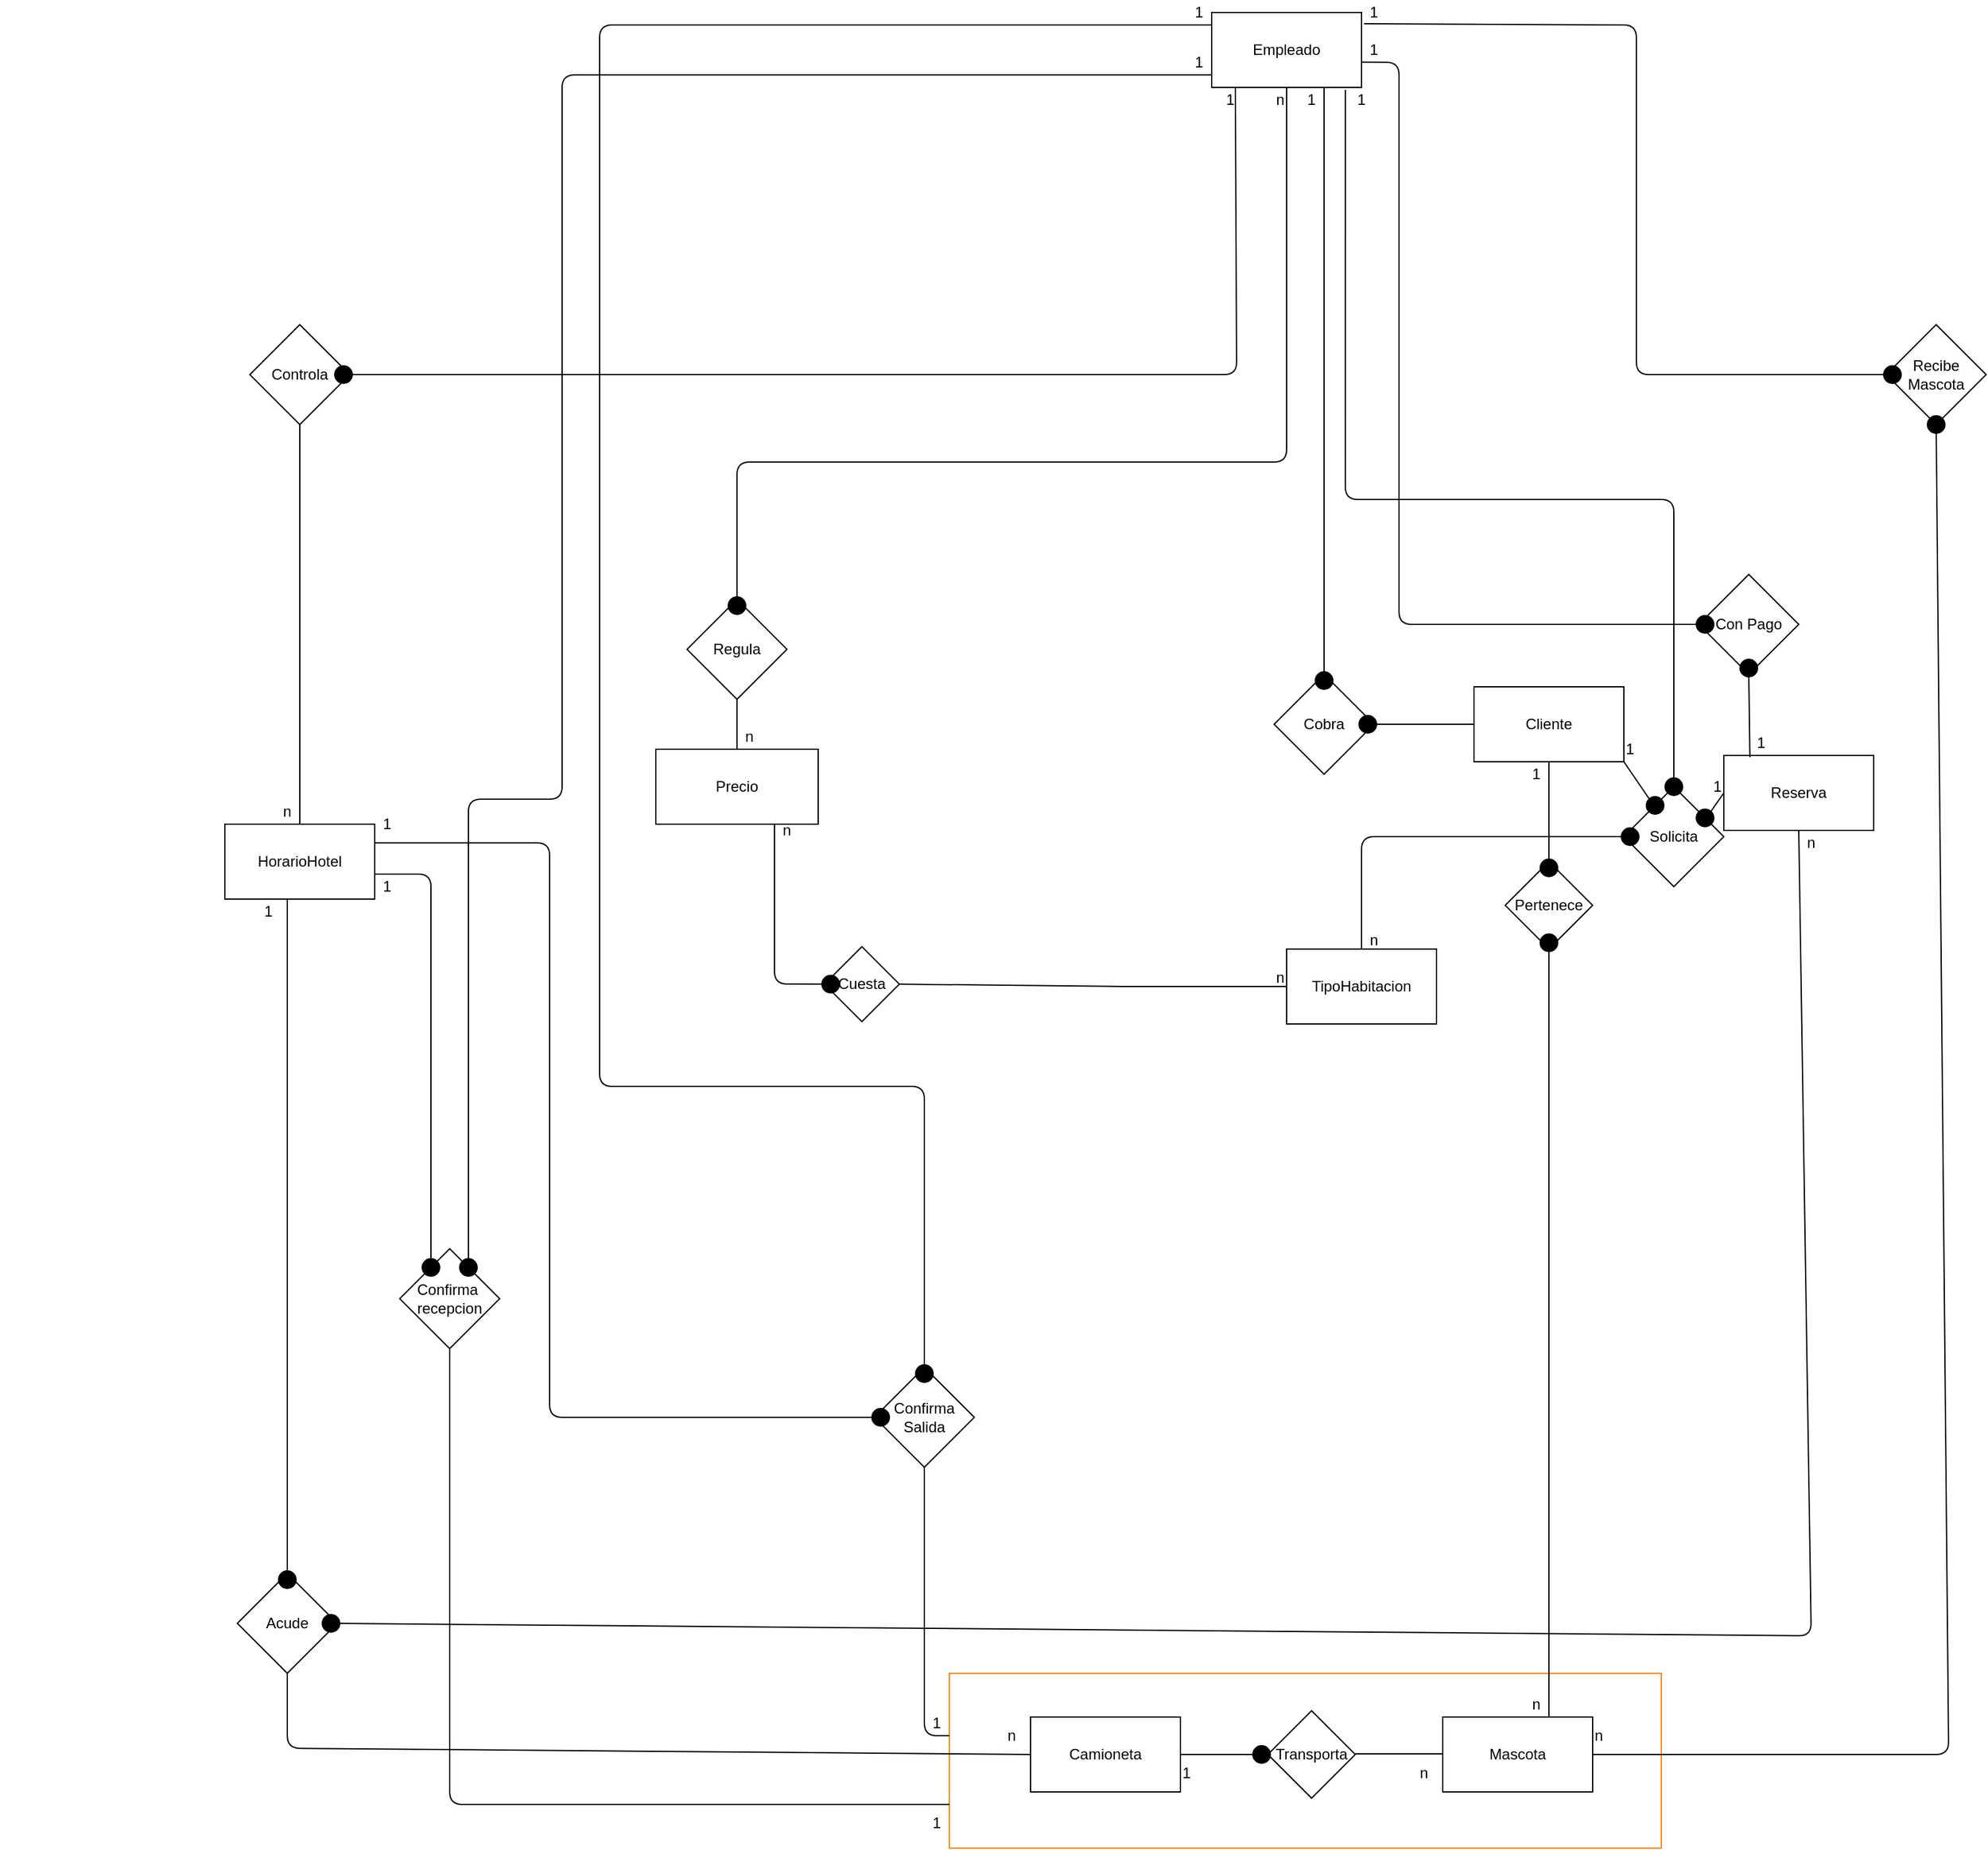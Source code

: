 <mxfile version="13.6.5" type="device"><diagram id="R2lEEEUBdFMjLlhIrx00" name="Page-1"><mxGraphModel dx="2721" dy="529" grid="1" gridSize="10" guides="1" tooltips="1" connect="1" arrows="1" fold="1" page="1" pageScale="1" pageWidth="850" pageHeight="1100" math="0" shadow="0" extFonts="Permanent Marker^https://fonts.googleapis.com/css?family=Permanent+Marker"><root><mxCell id="0"/><mxCell id="1" parent="0"/><mxCell id="7CC3G2kQGljSHIAsXwbd-9" value="Cobra" style="rhombus;whiteSpace=wrap;html=1;" parent="1" vertex="1"><mxGeometry x="-410" y="690" width="80" height="80" as="geometry"/></mxCell><mxCell id="7CC3G2kQGljSHIAsXwbd-10" value="" style="endArrow=none;html=1;" parent="1" source="7CC3G2kQGljSHIAsXwbd-9" edge="1"><mxGeometry width="50" height="50" relative="1" as="geometry"><mxPoint x="-380" y="730" as="sourcePoint"/><mxPoint x="-250" y="730" as="targetPoint"/></mxGeometry></mxCell><mxCell id="7CC3G2kQGljSHIAsXwbd-11" value="Cliente" style="rounded=0;whiteSpace=wrap;html=1;" parent="1" vertex="1"><mxGeometry x="-250" y="700" width="120" height="60" as="geometry"/></mxCell><mxCell id="7CC3G2kQGljSHIAsXwbd-14" value="Empleado" style="rounded=0;whiteSpace=wrap;html=1;" parent="1" vertex="1"><mxGeometry x="-460" y="160" width="120" height="60" as="geometry"/></mxCell><mxCell id="7CC3G2kQGljSHIAsXwbd-26" value="" style="group" parent="1" vertex="1" connectable="0"><mxGeometry x="-605" y="1520" width="505" height="110" as="geometry"/></mxCell><mxCell id="7CC3G2kQGljSHIAsXwbd-90" value="" style="rounded=0;whiteSpace=wrap;html=1;strokeColor=#FF8000;strokeWidth=1;fillColor=none;" parent="7CC3G2kQGljSHIAsXwbd-26" vertex="1"><mxGeometry x="-65" y="-30" width="570" height="140" as="geometry"/></mxCell><mxCell id="7CC3G2kQGljSHIAsXwbd-20" value="Camioneta" style="rounded=0;whiteSpace=wrap;html=1;strokeColor=#000000;strokeWidth=1;fillColor=#FFFFFF;" parent="7CC3G2kQGljSHIAsXwbd-26" vertex="1"><mxGeometry y="5" width="120" height="60" as="geometry"/></mxCell><mxCell id="7CC3G2kQGljSHIAsXwbd-21" value="Mascota" style="rounded=0;whiteSpace=wrap;html=1;strokeColor=#000000;strokeWidth=1;fillColor=#FFFFFF;" parent="7CC3G2kQGljSHIAsXwbd-26" vertex="1"><mxGeometry x="330" y="5" width="120" height="60" as="geometry"/></mxCell><mxCell id="7CC3G2kQGljSHIAsXwbd-22" value="Transporta" style="rhombus;whiteSpace=wrap;html=1;strokeColor=#000000;strokeWidth=1;fillColor=#FFFFFF;" parent="7CC3G2kQGljSHIAsXwbd-26" vertex="1"><mxGeometry x="190" width="70" height="70" as="geometry"/></mxCell><mxCell id="7CC3G2kQGljSHIAsXwbd-23" value="" style="endArrow=none;html=1;strokeColor=#000000;entryX=0;entryY=0.5;entryDx=0;entryDy=0;exitX=1;exitY=0.5;exitDx=0;exitDy=0;" parent="7CC3G2kQGljSHIAsXwbd-26" source="7CC3G2kQGljSHIAsXwbd-166" target="7CC3G2kQGljSHIAsXwbd-22" edge="1"><mxGeometry width="50" height="50" relative="1" as="geometry"><mxPoint x="130" y="35" as="sourcePoint"/><mxPoint x="180" y="-15" as="targetPoint"/></mxGeometry></mxCell><mxCell id="7CC3G2kQGljSHIAsXwbd-24" value="" style="endArrow=none;html=1;strokeColor=#000000;entryX=0;entryY=0.5;entryDx=0;entryDy=0;exitX=1;exitY=0.5;exitDx=0;exitDy=0;" parent="7CC3G2kQGljSHIAsXwbd-26" edge="1"><mxGeometry width="50" height="50" relative="1" as="geometry"><mxPoint x="260" y="34.5" as="sourcePoint"/><mxPoint x="330" y="34.5" as="targetPoint"/></mxGeometry></mxCell><mxCell id="7CC3G2kQGljSHIAsXwbd-166" value="" style="ellipse;whiteSpace=wrap;html=1;strokeColor=#000000;strokeWidth=5;fillColor=#000000;" parent="7CC3G2kQGljSHIAsXwbd-26" vertex="1"><mxGeometry x="180" y="30" width="10" height="10" as="geometry"/></mxCell><mxCell id="7CC3G2kQGljSHIAsXwbd-167" value="" style="endArrow=none;html=1;strokeColor=#000000;entryX=0;entryY=0.5;entryDx=0;entryDy=0;exitX=1;exitY=0.5;exitDx=0;exitDy=0;" parent="7CC3G2kQGljSHIAsXwbd-26" source="7CC3G2kQGljSHIAsXwbd-20" target="7CC3G2kQGljSHIAsXwbd-166" edge="1"><mxGeometry width="50" height="50" relative="1" as="geometry"><mxPoint x="-485" y="1555" as="sourcePoint"/><mxPoint x="-415" y="1555" as="targetPoint"/></mxGeometry></mxCell><mxCell id="7CC3G2kQGljSHIAsXwbd-206" value="n" style="text;html=1;strokeColor=none;fillColor=none;align=center;verticalAlign=middle;whiteSpace=wrap;rounded=0;" parent="7CC3G2kQGljSHIAsXwbd-26" vertex="1"><mxGeometry x="435" y="10" width="40" height="20" as="geometry"/></mxCell><mxCell id="7CC3G2kQGljSHIAsXwbd-210" value="n" style="text;html=1;strokeColor=none;fillColor=none;align=center;verticalAlign=middle;whiteSpace=wrap;rounded=0;" parent="7CC3G2kQGljSHIAsXwbd-26" vertex="1"><mxGeometry x="295" y="40" width="40" height="20" as="geometry"/></mxCell><mxCell id="7CC3G2kQGljSHIAsXwbd-212" value="1" style="text;html=1;strokeColor=none;fillColor=none;align=center;verticalAlign=middle;whiteSpace=wrap;rounded=0;" parent="7CC3G2kQGljSHIAsXwbd-26" vertex="1"><mxGeometry x="105" y="40" width="40" height="20" as="geometry"/></mxCell><mxCell id="7CC3G2kQGljSHIAsXwbd-214" value="n" style="text;html=1;strokeColor=none;fillColor=none;align=center;verticalAlign=middle;whiteSpace=wrap;rounded=0;" parent="7CC3G2kQGljSHIAsXwbd-26" vertex="1"><mxGeometry x="-35" y="10" width="40" height="20" as="geometry"/></mxCell><mxCell id="7CC3G2kQGljSHIAsXwbd-34" value="" style="group" parent="1" vertex="1" connectable="0"><mxGeometry x="-1430" y="660" width="300" height="210" as="geometry"/></mxCell><mxCell id="7CC3G2kQGljSHIAsXwbd-31" value="" style="endArrow=none;html=1;strokeColor=#000000;" parent="7CC3G2kQGljSHIAsXwbd-34" edge="1"><mxGeometry width="50" height="50" relative="1" as="geometry"><mxPoint x="240" y="150" as="sourcePoint"/><mxPoint x="240" y="90" as="targetPoint"/></mxGeometry></mxCell><mxCell id="7CC3G2kQGljSHIAsXwbd-33" value="HorarioHotel" style="rounded=0;whiteSpace=wrap;html=1;strokeColor=#000000;strokeWidth=1;fillColor=#FFFFFF;" parent="7CC3G2kQGljSHIAsXwbd-34" vertex="1"><mxGeometry x="180" y="150" width="120" height="60" as="geometry"/></mxCell><mxCell id="7CC3G2kQGljSHIAsXwbd-194" value="n" style="text;html=1;strokeColor=none;fillColor=none;align=center;verticalAlign=middle;whiteSpace=wrap;rounded=0;" parent="7CC3G2kQGljSHIAsXwbd-34" vertex="1"><mxGeometry x="210" y="130" width="40" height="20" as="geometry"/></mxCell><mxCell id="7CC3G2kQGljSHIAsXwbd-8" value="" style="endArrow=none;html=1;entryX=0.75;entryY=0;entryDx=0;entryDy=0;" parent="1" target="7CC3G2kQGljSHIAsXwbd-187" edge="1"><mxGeometry width="50" height="50" relative="1" as="geometry"><mxPoint x="-370" y="690" as="sourcePoint"/><mxPoint x="-280" y="230" as="targetPoint"/></mxGeometry></mxCell><mxCell id="7CC3G2kQGljSHIAsXwbd-48" value="Pertenece" style="rhombus;whiteSpace=wrap;html=1;strokeColor=#000000;strokeWidth=1;fillColor=#FFFFFF;" parent="1" vertex="1"><mxGeometry x="-225" y="840" width="70" height="70" as="geometry"/></mxCell><mxCell id="7CC3G2kQGljSHIAsXwbd-49" value="" style="endArrow=none;html=1;strokeColor=#000000;entryX=0.5;entryY=1;entryDx=0;entryDy=0;exitX=0.5;exitY=0;exitDx=0;exitDy=0;" parent="1" source="7CC3G2kQGljSHIAsXwbd-48" target="7CC3G2kQGljSHIAsXwbd-11" edge="1"><mxGeometry width="50" height="50" relative="1" as="geometry"><mxPoint x="-310" y="650" as="sourcePoint"/><mxPoint x="-260" y="600" as="targetPoint"/></mxGeometry></mxCell><mxCell id="7CC3G2kQGljSHIAsXwbd-50" value="" style="endArrow=none;html=1;strokeColor=#000000;entryX=0.5;entryY=1;entryDx=0;entryDy=0;exitX=0.75;exitY=1;exitDx=0;exitDy=0;" parent="1" source="7CC3G2kQGljSHIAsXwbd-204" target="7CC3G2kQGljSHIAsXwbd-48" edge="1"><mxGeometry width="50" height="50" relative="1" as="geometry"><mxPoint x="-140" y="950" as="sourcePoint"/><mxPoint x="-140" y="870" as="targetPoint"/></mxGeometry></mxCell><mxCell id="7CC3G2kQGljSHIAsXwbd-51" value="Acude" style="rhombus;whiteSpace=wrap;html=1;strokeColor=#000000;strokeWidth=1;fillColor=#FFFFFF;" parent="1" vertex="1"><mxGeometry x="-1240" y="1410" width="80" height="80" as="geometry"/></mxCell><mxCell id="7CC3G2kQGljSHIAsXwbd-52" value="" style="endArrow=none;html=1;strokeColor=#000000;entryX=0;entryY=0.5;entryDx=0;entryDy=0;exitX=0.5;exitY=1;exitDx=0;exitDy=0;" parent="1" source="7CC3G2kQGljSHIAsXwbd-51" target="7CC3G2kQGljSHIAsXwbd-20" edge="1"><mxGeometry width="50" height="50" relative="1" as="geometry"><mxPoint x="-670" y="1020" as="sourcePoint"/><mxPoint x="-620" y="970" as="targetPoint"/><Array as="points"><mxPoint x="-1200" y="1550"/></Array></mxGeometry></mxCell><mxCell id="7CC3G2kQGljSHIAsXwbd-54" value="Controla" style="rhombus;whiteSpace=wrap;html=1;strokeColor=#000000;strokeWidth=1;fillColor=#FFFFFF;" parent="1" vertex="1"><mxGeometry x="-1230" y="410" width="80" height="80" as="geometry"/></mxCell><mxCell id="7CC3G2kQGljSHIAsXwbd-55" value="" style="endArrow=none;html=1;strokeColor=#000000;exitX=1;exitY=0.5;exitDx=0;exitDy=0;entryX=0.158;entryY=0.994;entryDx=0;entryDy=0;entryPerimeter=0;" parent="1" source="7CC3G2kQGljSHIAsXwbd-185" target="7CC3G2kQGljSHIAsXwbd-14" edge="1"><mxGeometry width="50" height="50" relative="1" as="geometry"><mxPoint x="-770" y="650" as="sourcePoint"/><mxPoint x="-450" y="450" as="targetPoint"/><Array as="points"><mxPoint x="-440" y="450"/></Array></mxGeometry></mxCell><mxCell id="7CC3G2kQGljSHIAsXwbd-56" value="" style="endArrow=none;html=1;strokeColor=#000000;" parent="1" edge="1"><mxGeometry width="50" height="50" relative="1" as="geometry"><mxPoint x="-1190" y="760" as="sourcePoint"/><mxPoint x="-1190" y="490" as="targetPoint"/><Array as="points"/></mxGeometry></mxCell><mxCell id="7CC3G2kQGljSHIAsXwbd-57" value="" style="endArrow=none;html=1;strokeColor=#000000;exitX=0.5;exitY=0;exitDx=0;exitDy=0;" parent="1" source="7CC3G2kQGljSHIAsXwbd-220" edge="1"><mxGeometry width="50" height="50" relative="1" as="geometry"><mxPoint x="-770" y="650" as="sourcePoint"/><mxPoint x="-1200" y="870" as="targetPoint"/></mxGeometry></mxCell><mxCell id="7CC3G2kQGljSHIAsXwbd-65" value="Reserva" style="rounded=0;whiteSpace=wrap;html=1;strokeColor=#000000;strokeWidth=1;fillColor=#FFFFFF;" parent="1" vertex="1"><mxGeometry x="-50" y="755" width="120" height="60" as="geometry"/></mxCell><mxCell id="7CC3G2kQGljSHIAsXwbd-66" value="" style="endArrow=none;html=1;strokeColor=#000000;entryX=0.5;entryY=1;entryDx=0;entryDy=0;exitX=1;exitY=0.5;exitDx=0;exitDy=0;" parent="1" source="7CC3G2kQGljSHIAsXwbd-51" target="7CC3G2kQGljSHIAsXwbd-65" edge="1"><mxGeometry width="50" height="50" relative="1" as="geometry"><mxPoint x="-620" y="1150" as="sourcePoint"/><mxPoint x="-570" y="1100" as="targetPoint"/><Array as="points"><mxPoint x="20" y="1460"/></Array></mxGeometry></mxCell><mxCell id="7CC3G2kQGljSHIAsXwbd-67" value="Con Pago" style="rhombus;whiteSpace=wrap;html=1;strokeColor=#000000;strokeWidth=1;fillColor=#FFFFFF;" parent="1" vertex="1"><mxGeometry x="-70" y="610" width="80" height="80" as="geometry"/></mxCell><mxCell id="7CC3G2kQGljSHIAsXwbd-69" value="" style="endArrow=none;html=1;strokeColor=#000000;entryX=0.5;entryY=0;entryDx=0;entryDy=0;exitX=0.892;exitY=1.033;exitDx=0;exitDy=0;exitPerimeter=0;" parent="1" source="7CC3G2kQGljSHIAsXwbd-14" target="7CC3G2kQGljSHIAsXwbd-74" edge="1"><mxGeometry width="50" height="50" relative="1" as="geometry"><mxPoint x="-320" y="550" as="sourcePoint"/><mxPoint x="-730" y="552.5" as="targetPoint"/><Array as="points"><mxPoint x="-353" y="550"/><mxPoint x="-90" y="550"/></Array></mxGeometry></mxCell><mxCell id="7CC3G2kQGljSHIAsXwbd-71" value="" style="endArrow=none;html=1;strokeColor=#000000;exitX=0;exitY=0.5;exitDx=0;exitDy=0;entryX=0.996;entryY=0.662;entryDx=0;entryDy=0;entryPerimeter=0;" parent="1" source="7CC3G2kQGljSHIAsXwbd-67" edge="1" target="7CC3G2kQGljSHIAsXwbd-14"><mxGeometry width="50" height="50" relative="1" as="geometry"><mxPoint x="-90" y="650" as="sourcePoint"/><mxPoint x="-310" y="200" as="targetPoint"/><Array as="points"><mxPoint x="-310" y="650"/><mxPoint x="-310" y="200"/></Array></mxGeometry></mxCell><mxCell id="7CC3G2kQGljSHIAsXwbd-72" value="" style="endArrow=none;html=1;strokeColor=#000000;entryX=0.5;entryY=1;entryDx=0;entryDy=0;exitX=0.174;exitY=0.022;exitDx=0;exitDy=0;exitPerimeter=0;" parent="1" source="7CC3G2kQGljSHIAsXwbd-65" target="7CC3G2kQGljSHIAsXwbd-67" edge="1"><mxGeometry width="50" height="50" relative="1" as="geometry"><mxPoint x="-620" y="890" as="sourcePoint"/><mxPoint x="-570" y="840" as="targetPoint"/></mxGeometry></mxCell><mxCell id="7CC3G2kQGljSHIAsXwbd-74" value="Solicita" style="rhombus;whiteSpace=wrap;html=1;strokeColor=#000000;strokeWidth=1;fillColor=#FFFFFF;" parent="1" vertex="1"><mxGeometry x="-130" y="780" width="80" height="80" as="geometry"/></mxCell><mxCell id="7CC3G2kQGljSHIAsXwbd-75" value="" style="endArrow=none;html=1;strokeColor=#000000;entryX=1;entryY=1;entryDx=0;entryDy=0;exitX=0;exitY=0;exitDx=0;exitDy=0;" parent="1" source="7CC3G2kQGljSHIAsXwbd-135" target="7CC3G2kQGljSHIAsXwbd-11" edge="1"><mxGeometry width="50" height="50" relative="1" as="geometry"><mxPoint x="-180" y="910" as="sourcePoint"/><mxPoint x="-130" y="860" as="targetPoint"/></mxGeometry></mxCell><mxCell id="7CC3G2kQGljSHIAsXwbd-76" value="" style="endArrow=none;html=1;strokeColor=#000000;entryX=0;entryY=0.5;entryDx=0;entryDy=0;exitX=1;exitY=0;exitDx=0;exitDy=0;" parent="1" source="7CC3G2kQGljSHIAsXwbd-139" target="7CC3G2kQGljSHIAsXwbd-65" edge="1"><mxGeometry width="50" height="50" relative="1" as="geometry"><mxPoint x="-180" y="910" as="sourcePoint"/><mxPoint x="-130" y="860" as="targetPoint"/></mxGeometry></mxCell><mxCell id="7CC3G2kQGljSHIAsXwbd-77" value="TipoHabitacion" style="rounded=0;whiteSpace=wrap;html=1;strokeColor=#000000;strokeWidth=1;fillColor=#FFFFFF;" parent="1" vertex="1"><mxGeometry x="-400" y="910" width="120" height="60" as="geometry"/></mxCell><mxCell id="7CC3G2kQGljSHIAsXwbd-80" value="" style="endArrow=none;html=1;strokeColor=#000000;entryX=0;entryY=0.5;entryDx=0;entryDy=0;exitX=0.5;exitY=0;exitDx=0;exitDy=0;" parent="1" source="7CC3G2kQGljSHIAsXwbd-137" target="7CC3G2kQGljSHIAsXwbd-74" edge="1"><mxGeometry width="50" height="50" relative="1" as="geometry"><mxPoint x="-340" y="1000" as="sourcePoint"/><mxPoint x="-290" y="950" as="targetPoint"/><Array as="points"/></mxGeometry></mxCell><mxCell id="7CC3G2kQGljSHIAsXwbd-83" value="Confirma&lt;br&gt;Salida" style="rhombus;whiteSpace=wrap;html=1;strokeColor=#000000;strokeWidth=1;fillColor=#FFFFFF;" parent="1" vertex="1"><mxGeometry x="-730" y="1245" width="80" height="80" as="geometry"/></mxCell><mxCell id="7CC3G2kQGljSHIAsXwbd-85" value="" style="endArrow=none;html=1;strokeColor=#000000;entryX=0.5;entryY=1;entryDx=0;entryDy=0;" parent="1" target="7CC3G2kQGljSHIAsXwbd-83" edge="1"><mxGeometry width="50" height="50" relative="1" as="geometry"><mxPoint x="-670" y="1540" as="sourcePoint"/><mxPoint x="-270" y="1640" as="targetPoint"/><Array as="points"><mxPoint x="-690" y="1540"/></Array></mxGeometry></mxCell><mxCell id="7CC3G2kQGljSHIAsXwbd-89" value="" style="endArrow=none;html=1;strokeColor=#000000;entryX=0;entryY=0.5;entryDx=0;entryDy=0;exitX=1;exitY=0.25;exitDx=0;exitDy=0;" parent="1" source="7CC3G2kQGljSHIAsXwbd-33" target="7CC3G2kQGljSHIAsXwbd-83" edge="1"><mxGeometry width="50" height="50" relative="1" as="geometry"><mxPoint x="-1070" y="830" as="sourcePoint"/><mxPoint x="-620" y="1220" as="targetPoint"/><Array as="points"><mxPoint x="-990" y="825"/><mxPoint x="-990" y="1285"/><mxPoint x="-730" y="1285"/></Array></mxGeometry></mxCell><mxCell id="7CC3G2kQGljSHIAsXwbd-91" value="Confirma&amp;nbsp;&lt;br&gt;recepcion" style="rhombus;whiteSpace=wrap;html=1;strokeColor=#000000;strokeWidth=1;fillColor=#FFFFFF;" parent="1" vertex="1"><mxGeometry x="-1110" y="1150" width="80" height="80" as="geometry"/></mxCell><mxCell id="7CC3G2kQGljSHIAsXwbd-93" value="" style="endArrow=none;html=1;strokeColor=#000000;entryX=0.5;entryY=1;entryDx=0;entryDy=0;exitX=0;exitY=0.75;exitDx=0;exitDy=0;" parent="1" source="7CC3G2kQGljSHIAsXwbd-90" target="7CC3G2kQGljSHIAsXwbd-91" edge="1"><mxGeometry width="50" height="50" relative="1" as="geometry"><mxPoint x="-670" y="1260" as="sourcePoint"/><mxPoint x="-620" y="1210" as="targetPoint"/><Array as="points"><mxPoint x="-1070" y="1595"/></Array></mxGeometry></mxCell><mxCell id="7CC3G2kQGljSHIAsXwbd-96" value="" style="endArrow=none;html=1;strokeColor=#000000;exitX=0.5;exitY=0;exitDx=0;exitDy=0;entryX=0.75;entryY=1;entryDx=0;entryDy=0;" parent="1" source="7CC3G2kQGljSHIAsXwbd-180" target="jwsTA-RbtOFWUZTXpEq--9" edge="1"><mxGeometry width="50" height="50" relative="1" as="geometry"><mxPoint x="-730" y="820" as="sourcePoint"/><mxPoint x="-880" y="210" as="targetPoint"/><Array as="points"><mxPoint x="-1055" y="790"/><mxPoint x="-980" y="790"/><mxPoint x="-980" y="210"/></Array></mxGeometry></mxCell><mxCell id="7CC3G2kQGljSHIAsXwbd-98" value="Regula" style="rhombus;whiteSpace=wrap;html=1;strokeColor=#000000;strokeWidth=1;fillColor=none;" parent="1" vertex="1"><mxGeometry x="-880" y="630" width="80" height="80" as="geometry"/></mxCell><mxCell id="7CC3G2kQGljSHIAsXwbd-99" value="" style="endArrow=none;html=1;strokeColor=#000000;entryX=0.5;entryY=0;entryDx=0;entryDy=0;exitX=0;exitY=0;exitDx=0;exitDy=0;" parent="1" source="7CC3G2kQGljSHIAsXwbd-187" target="7CC3G2kQGljSHIAsXwbd-98" edge="1"><mxGeometry width="50" height="50" relative="1" as="geometry"><mxPoint x="-640" y="960" as="sourcePoint"/><mxPoint x="-590" y="910" as="targetPoint"/><Array as="points"><mxPoint x="-400" y="520"/><mxPoint x="-840" y="520"/></Array></mxGeometry></mxCell><mxCell id="7CC3G2kQGljSHIAsXwbd-100" value="" style="endArrow=none;html=1;strokeColor=#000000;entryX=0.5;entryY=1;entryDx=0;entryDy=0;exitX=0.5;exitY=0;exitDx=0;exitDy=0;" parent="1" source="7CC3G2kQGljSHIAsXwbd-101" target="7CC3G2kQGljSHIAsXwbd-98" edge="1"><mxGeometry width="50" height="50" relative="1" as="geometry"><mxPoint x="-640" y="960" as="sourcePoint"/><mxPoint x="-590" y="910" as="targetPoint"/></mxGeometry></mxCell><mxCell id="7CC3G2kQGljSHIAsXwbd-101" value="Precio" style="rounded=0;whiteSpace=wrap;html=1;strokeColor=#000000;strokeWidth=1;fillColor=none;" parent="1" vertex="1"><mxGeometry x="-905" y="750" width="130" height="60" as="geometry"/></mxCell><mxCell id="7CC3G2kQGljSHIAsXwbd-102" value="" style="endArrow=none;html=1;strokeColor=#000000;entryX=0;entryY=0.5;entryDx=0;entryDy=0;" parent="1" target="7CC3G2kQGljSHIAsXwbd-77" edge="1"><mxGeometry width="50" height="50" relative="1" as="geometry"><mxPoint x="-530" y="940" as="sourcePoint"/><mxPoint x="-590" y="910" as="targetPoint"/></mxGeometry></mxCell><mxCell id="7CC3G2kQGljSHIAsXwbd-112" value="Cuesta" style="rhombus;whiteSpace=wrap;html=1;strokeColor=#000000;strokeWidth=1;fillColor=none;" parent="1" vertex="1"><mxGeometry x="-770" y="908.12" width="60" height="60" as="geometry"/></mxCell><mxCell id="7CC3G2kQGljSHIAsXwbd-130" value="" style="ellipse;whiteSpace=wrap;html=1;strokeColor=#000000;strokeWidth=5;fillColor=#000000;" parent="1" vertex="1"><mxGeometry x="-375" y="690" width="10" height="10" as="geometry"/></mxCell><mxCell id="7CC3G2kQGljSHIAsXwbd-133" value="" style="ellipse;whiteSpace=wrap;html=1;strokeColor=#000000;strokeWidth=5;fillColor=#000000;" parent="1" vertex="1"><mxGeometry x="-70" y="645" width="10" height="10" as="geometry"/></mxCell><mxCell id="7CC3G2kQGljSHIAsXwbd-134" value="" style="ellipse;whiteSpace=wrap;html=1;strokeColor=#000000;strokeWidth=5;fillColor=#000000;" parent="1" vertex="1"><mxGeometry x="-35" y="680" width="10" height="10" as="geometry"/></mxCell><mxCell id="7CC3G2kQGljSHIAsXwbd-135" value="" style="ellipse;whiteSpace=wrap;html=1;strokeColor=#000000;strokeWidth=5;fillColor=#000000;" parent="1" vertex="1"><mxGeometry x="-110" y="790" width="10" height="10" as="geometry"/></mxCell><mxCell id="7CC3G2kQGljSHIAsXwbd-136" value="" style="endArrow=none;html=1;strokeColor=#000000;entryX=1;entryY=1;entryDx=0;entryDy=0;exitX=0;exitY=0;exitDx=0;exitDy=0;" parent="1" source="7CC3G2kQGljSHIAsXwbd-74" target="7CC3G2kQGljSHIAsXwbd-135" edge="1"><mxGeometry width="50" height="50" relative="1" as="geometry"><mxPoint x="-110" y="800" as="sourcePoint"/><mxPoint x="-130" y="760" as="targetPoint"/></mxGeometry></mxCell><mxCell id="7CC3G2kQGljSHIAsXwbd-137" value="" style="ellipse;whiteSpace=wrap;html=1;strokeColor=#000000;strokeWidth=5;fillColor=#000000;" parent="1" vertex="1"><mxGeometry x="-130" y="815" width="10" height="10" as="geometry"/></mxCell><mxCell id="7CC3G2kQGljSHIAsXwbd-138" value="" style="endArrow=none;html=1;strokeColor=#000000;entryX=0;entryY=0.5;entryDx=0;entryDy=0;exitX=0.5;exitY=0;exitDx=0;exitDy=0;" parent="1" source="7CC3G2kQGljSHIAsXwbd-77" target="7CC3G2kQGljSHIAsXwbd-137" edge="1"><mxGeometry width="50" height="50" relative="1" as="geometry"><mxPoint x="-340" y="910" as="sourcePoint"/><mxPoint x="-130" y="820" as="targetPoint"/><Array as="points"><mxPoint x="-340" y="820"/></Array></mxGeometry></mxCell><mxCell id="7CC3G2kQGljSHIAsXwbd-139" value="" style="ellipse;whiteSpace=wrap;html=1;strokeColor=#000000;strokeWidth=5;fillColor=#000000;" parent="1" vertex="1"><mxGeometry x="-70" y="800" width="10" height="10" as="geometry"/></mxCell><mxCell id="7CC3G2kQGljSHIAsXwbd-140" value="" style="endArrow=none;html=1;strokeColor=#000000;entryX=0;entryY=0.5;entryDx=0;entryDy=0;exitX=1;exitY=0;exitDx=0;exitDy=0;" parent="1" source="7CC3G2kQGljSHIAsXwbd-74" target="7CC3G2kQGljSHIAsXwbd-139" edge="1"><mxGeometry width="50" height="50" relative="1" as="geometry"><mxPoint x="-70" y="800" as="sourcePoint"/><mxPoint x="-50" y="780" as="targetPoint"/></mxGeometry></mxCell><mxCell id="7CC3G2kQGljSHIAsXwbd-141" value="" style="ellipse;whiteSpace=wrap;html=1;strokeColor=#000000;strokeWidth=5;fillColor=#000000;" parent="1" vertex="1"><mxGeometry x="-195" y="840" width="10" height="10" as="geometry"/></mxCell><mxCell id="7CC3G2kQGljSHIAsXwbd-142" value="" style="ellipse;whiteSpace=wrap;html=1;strokeColor=#000000;strokeWidth=5;fillColor=#000000;" parent="1" vertex="1"><mxGeometry x="-195" y="900" width="10" height="10" as="geometry"/></mxCell><mxCell id="7CC3G2kQGljSHIAsXwbd-143" value="Recibe&lt;br&gt;Mascota" style="rhombus;whiteSpace=wrap;html=1;strokeColor=#000000;strokeWidth=1;fillColor=none;" parent="1" vertex="1"><mxGeometry x="80" y="410" width="80" height="80" as="geometry"/></mxCell><mxCell id="7CC3G2kQGljSHIAsXwbd-144" value="" style="endArrow=none;html=1;strokeColor=#000000;entryX=1.017;entryY=0.15;entryDx=0;entryDy=0;exitX=0;exitY=0.5;exitDx=0;exitDy=0;entryPerimeter=0;" parent="1" source="7CC3G2kQGljSHIAsXwbd-146" target="7CC3G2kQGljSHIAsXwbd-14" edge="1"><mxGeometry width="50" height="50" relative="1" as="geometry"><mxPoint x="-580" y="970" as="sourcePoint"/><mxPoint x="-530" y="920" as="targetPoint"/><Array as="points"><mxPoint x="-120" y="450"/><mxPoint x="-120" y="170"/></Array></mxGeometry></mxCell><mxCell id="7CC3G2kQGljSHIAsXwbd-145" value="" style="endArrow=none;html=1;strokeColor=#000000;entryX=1;entryY=0.5;entryDx=0;entryDy=0;exitX=0.5;exitY=1;exitDx=0;exitDy=0;" parent="1" source="7CC3G2kQGljSHIAsXwbd-143" target="7CC3G2kQGljSHIAsXwbd-21" edge="1"><mxGeometry width="50" height="50" relative="1" as="geometry"><mxPoint x="80" y="460" as="sourcePoint"/><mxPoint x="-330" y="460" as="targetPoint"/><Array as="points"><mxPoint x="130" y="1555"/></Array></mxGeometry></mxCell><mxCell id="7CC3G2kQGljSHIAsXwbd-146" value="" style="ellipse;whiteSpace=wrap;html=1;strokeColor=#000000;strokeWidth=5;fillColor=#000000;" parent="1" vertex="1"><mxGeometry x="80" y="445" width="10" height="10" as="geometry"/></mxCell><mxCell id="7CC3G2kQGljSHIAsXwbd-147" value="" style="endArrow=none;html=1;strokeColor=#000000;entryX=1;entryY=0.5;entryDx=0;entryDy=0;exitX=0;exitY=0.5;exitDx=0;exitDy=0;" parent="1" source="7CC3G2kQGljSHIAsXwbd-143" target="7CC3G2kQGljSHIAsXwbd-146" edge="1"><mxGeometry width="50" height="50" relative="1" as="geometry"><mxPoint x="80" y="450" as="sourcePoint"/><mxPoint x="-340" y="450" as="targetPoint"/></mxGeometry></mxCell><mxCell id="7CC3G2kQGljSHIAsXwbd-148" value="" style="ellipse;whiteSpace=wrap;html=1;strokeColor=#000000;strokeWidth=5;fillColor=#000000;" parent="1" vertex="1"><mxGeometry x="115" y="485" width="10" height="10" as="geometry"/></mxCell><mxCell id="7CC3G2kQGljSHIAsXwbd-149" value="" style="ellipse;whiteSpace=wrap;html=1;strokeColor=#000000;strokeWidth=5;fillColor=#000000;" parent="1" vertex="1"><mxGeometry x="-340" y="725" width="10" height="10" as="geometry"/></mxCell><mxCell id="7CC3G2kQGljSHIAsXwbd-153" value="" style="ellipse;whiteSpace=wrap;html=1;strokeColor=#000000;strokeWidth=5;fillColor=#000000;" parent="1" vertex="1"><mxGeometry x="-1205" y="1410" width="10" height="10" as="geometry"/></mxCell><mxCell id="7CC3G2kQGljSHIAsXwbd-154" value="" style="ellipse;whiteSpace=wrap;html=1;strokeColor=#000000;strokeWidth=5;fillColor=#000000;" parent="1" vertex="1"><mxGeometry x="-1170" y="1445" width="10" height="10" as="geometry"/></mxCell><mxCell id="7CC3G2kQGljSHIAsXwbd-168" value="" style="ellipse;whiteSpace=wrap;html=1;strokeColor=#000000;strokeWidth=5;fillColor=#000000;" parent="1" vertex="1"><mxGeometry x="-770" y="933.12" width="10" height="10" as="geometry"/></mxCell><mxCell id="7CC3G2kQGljSHIAsXwbd-170" value="" style="endArrow=none;html=1;strokeColor=#000000;entryX=0;entryY=0.5;entryDx=0;entryDy=0;" parent="1" target="7CC3G2kQGljSHIAsXwbd-112" edge="1"><mxGeometry width="50" height="50" relative="1" as="geometry"><mxPoint x="-810" y="810" as="sourcePoint"/><mxPoint x="-760" y="830" as="targetPoint"/><Array as="points"><mxPoint x="-810" y="938"/></Array></mxGeometry></mxCell><mxCell id="7CC3G2kQGljSHIAsXwbd-176" value="" style="ellipse;whiteSpace=wrap;html=1;strokeColor=#000000;strokeWidth=5;fillColor=#000000;" parent="1" vertex="1"><mxGeometry x="-845" y="630" width="10" height="10" as="geometry"/></mxCell><mxCell id="7CC3G2kQGljSHIAsXwbd-177" value="" style="ellipse;whiteSpace=wrap;html=1;strokeColor=#000000;strokeWidth=5;fillColor=#000000;" parent="1" vertex="1"><mxGeometry x="-1090" y="1160" width="10" height="10" as="geometry"/></mxCell><mxCell id="7CC3G2kQGljSHIAsXwbd-178" value="" style="endArrow=none;html=1;strokeColor=#000000;entryX=0.5;entryY=1;entryDx=0;entryDy=0;exitX=0.25;exitY=0;exitDx=0;exitDy=0;" parent="1" source="7CC3G2kQGljSHIAsXwbd-216" target="7CC3G2kQGljSHIAsXwbd-177" edge="1"><mxGeometry width="50" height="50" relative="1" as="geometry"><mxPoint x="-1130" y="870" as="sourcePoint"/><mxPoint x="-1090" y="1170" as="targetPoint"/><Array as="points"><mxPoint x="-1085" y="850"/></Array></mxGeometry></mxCell><mxCell id="7CC3G2kQGljSHIAsXwbd-180" value="" style="ellipse;whiteSpace=wrap;html=1;strokeColor=#000000;strokeWidth=5;fillColor=#000000;" parent="1" vertex="1"><mxGeometry x="-1060" y="1160" width="10" height="10" as="geometry"/></mxCell><mxCell id="7CC3G2kQGljSHIAsXwbd-185" value="" style="ellipse;whiteSpace=wrap;html=1;strokeColor=#000000;strokeWidth=5;fillColor=#000000;" parent="1" vertex="1"><mxGeometry x="-1160" y="445" width="10" height="10" as="geometry"/></mxCell><mxCell id="7CC3G2kQGljSHIAsXwbd-186" value="" style="endArrow=none;html=1;strokeColor=#000000;entryX=0;entryY=0.5;entryDx=0;entryDy=0;exitX=1;exitY=0.5;exitDx=0;exitDy=0;" parent="1" source="7CC3G2kQGljSHIAsXwbd-54" target="7CC3G2kQGljSHIAsXwbd-185" edge="1"><mxGeometry width="50" height="50" relative="1" as="geometry"><mxPoint x="-1100" y="450.0" as="sourcePoint"/><mxPoint x="-685" y="450.0" as="targetPoint"/></mxGeometry></mxCell><mxCell id="7CC3G2kQGljSHIAsXwbd-187" value="1" style="text;html=1;strokeColor=none;fillColor=none;align=center;verticalAlign=middle;whiteSpace=wrap;rounded=0;" parent="1" vertex="1"><mxGeometry x="-400" y="220" width="40" height="20" as="geometry"/></mxCell><mxCell id="7CC3G2kQGljSHIAsXwbd-188" value="1" style="text;html=1;strokeColor=none;fillColor=none;align=center;verticalAlign=middle;whiteSpace=wrap;rounded=0;" parent="1" vertex="1"><mxGeometry x="-350" y="150" width="40" height="20" as="geometry"/></mxCell><mxCell id="7CC3G2kQGljSHIAsXwbd-189" value="1" style="text;html=1;strokeColor=none;fillColor=none;align=center;verticalAlign=middle;whiteSpace=wrap;rounded=0;" parent="1" vertex="1"><mxGeometry x="-465" y="220" width="40" height="20" as="geometry"/></mxCell><mxCell id="7CC3G2kQGljSHIAsXwbd-191" value="n" style="text;html=1;strokeColor=none;fillColor=none;align=center;verticalAlign=middle;whiteSpace=wrap;rounded=0;" parent="1" vertex="1"><mxGeometry x="-425" y="220" width="40" height="20" as="geometry"/></mxCell><mxCell id="7CC3G2kQGljSHIAsXwbd-203" value="1" style="text;html=1;strokeColor=none;fillColor=none;align=center;verticalAlign=middle;whiteSpace=wrap;rounded=0;" parent="1" vertex="1"><mxGeometry x="-220" y="760" width="40" height="20" as="geometry"/></mxCell><mxCell id="7CC3G2kQGljSHIAsXwbd-204" value="n" style="text;html=1;strokeColor=none;fillColor=none;align=center;verticalAlign=middle;whiteSpace=wrap;rounded=0;" parent="1" vertex="1"><mxGeometry x="-220" y="1505" width="40" height="20" as="geometry"/></mxCell><mxCell id="7CC3G2kQGljSHIAsXwbd-205" value="" style="endArrow=none;html=1;strokeColor=#000000;entryX=0.5;entryY=1;entryDx=0;entryDy=0;exitX=0.75;exitY=0;exitDx=0;exitDy=0;" parent="1" source="7CC3G2kQGljSHIAsXwbd-21" target="7CC3G2kQGljSHIAsXwbd-204" edge="1"><mxGeometry width="50" height="50" relative="1" as="geometry"><mxPoint x="-185" y="1525" as="sourcePoint"/><mxPoint x="-190" y="910" as="targetPoint"/></mxGeometry></mxCell><mxCell id="7CC3G2kQGljSHIAsXwbd-213" value="1" style="text;html=1;strokeColor=none;fillColor=none;align=center;verticalAlign=middle;whiteSpace=wrap;rounded=0;" parent="1" vertex="1"><mxGeometry x="-700" y="1600" width="40" height="20" as="geometry"/></mxCell><mxCell id="7CC3G2kQGljSHIAsXwbd-215" value="1&lt;span style=&quot;font-family: monospace ; font-size: 0px&quot;&gt;%3CmxGraphModel%3E%3Croot%3E%3CmxCell%20id%3D%220%22%2F%3E%3CmxCell%20id%3D%221%22%20parent%3D%220%22%2F%3E%3CmxCell%20id%3D%222%22%20value%3D%22n%22%20style%3D%22text%3Bhtml%3D1%3BstrokeColor%3Dnone%3BfillColor%3Dnone%3Balign%3Dcenter%3BverticalAlign%3Dmiddle%3BwhiteSpace%3Dwrap%3Brounded%3D0%3B%22%20vertex%3D%221%22%20parent%3D%221%22%3E%3CmxGeometry%20x%3D%22-220%22%20y%3D%221505%22%20width%3D%2240%22%20height%3D%2220%22%20as%3D%22geometry%22%2F%3E%3C%2FmxCell%3E%3C%2Froot%3E%3C%2FmxGraphModel%3E&lt;/span&gt;" style="text;html=1;strokeColor=none;fillColor=none;align=center;verticalAlign=middle;whiteSpace=wrap;rounded=0;" parent="1" vertex="1"><mxGeometry x="-1140" y="800" width="40" height="20" as="geometry"/></mxCell><mxCell id="7CC3G2kQGljSHIAsXwbd-216" value="1&lt;span style=&quot;font-family: monospace ; font-size: 0px&quot;&gt;%3CmxGraphModel%3E%3Croot%3E%3CmxCell%20id%3D%220%22%2F%3E%3CmxCell%20id%3D%221%22%20parent%3D%220%22%2F%3E%3CmxCell%20id%3D%222%22%20value%3D%22n%22%20style%3D%22text%3Bhtml%3D1%3BstrokeColor%3Dnone%3BfillColor%3Dnone%3Balign%3Dcenter%3BverticalAlign%3Dmiddle%3BwhiteSpace%3Dwrap%3Brounded%3D0%3B%22%20vertex%3D%221%22%20parent%3D%221%22%3E%3CmxGeometry%20x%3D%22-220%22%20y%3D%221505%22%20width%3D%2240%22%20height%3D%2220%22%20as%3D%22geometry%22%2F%3E%3C%2FmxCell%3E%3C%2Froot%3E%3C%2FmxGraphModel%3E&lt;/span&gt;" style="text;html=1;strokeColor=none;fillColor=none;align=center;verticalAlign=middle;whiteSpace=wrap;rounded=0;" parent="1" vertex="1"><mxGeometry x="-1140" y="850" width="40" height="20" as="geometry"/></mxCell><mxCell id="7CC3G2kQGljSHIAsXwbd-220" value="1&lt;span style=&quot;font-family: monospace ; font-size: 0px&quot;&gt;%3CmxGraphModel%3E%3Croot%3E%3CmxCell%20id%3D%220%22%2F%3E%3CmxCell%20id%3D%221%22%20parent%3D%220%22%2F%3E%3CmxCell%20id%3D%222%22%20value%3D%22n%22%20style%3D%22text%3Bhtml%3D1%3BstrokeColor%3Dnone%3BfillColor%3Dnone%3Balign%3Dcenter%3BverticalAlign%3Dmiddle%3BwhiteSpace%3Dwrap%3Brounded%3D0%3B%22%20vertex%3D%221%22%20parent%3D%221%22%3E%3CmxGeometry%20x%3D%22-220%22%20y%3D%221505%22%20width%3D%2240%22%20height%3D%2220%22%20as%3D%22geometry%22%2F%3E%3C%2FmxCell%3E%3C%2Froot%3E%3C%2FmxGraphModel%3E&lt;/span&gt;" style="text;html=1;strokeColor=none;fillColor=none;align=center;verticalAlign=middle;whiteSpace=wrap;rounded=0;" parent="1" vertex="1"><mxGeometry x="-1235" y="870" width="40" height="20" as="geometry"/></mxCell><mxCell id="7CC3G2kQGljSHIAsXwbd-221" value="" style="endArrow=none;html=1;strokeColor=#000000;exitX=0.5;exitY=0;exitDx=0;exitDy=0;" parent="1" source="7CC3G2kQGljSHIAsXwbd-51" edge="1"><mxGeometry width="50" height="50" relative="1" as="geometry"><mxPoint x="-1200" y="1410" as="sourcePoint"/><mxPoint x="-1200" y="870" as="targetPoint"/></mxGeometry></mxCell><mxCell id="7CC3G2kQGljSHIAsXwbd-225" value="n" style="text;html=1;strokeColor=none;fillColor=none;align=center;verticalAlign=middle;whiteSpace=wrap;rounded=0;" parent="1" vertex="1"><mxGeometry x="-850" y="730" width="40" height="20" as="geometry"/></mxCell><mxCell id="7CC3G2kQGljSHIAsXwbd-226" value="n" style="text;html=1;strokeColor=none;fillColor=none;align=center;verticalAlign=middle;whiteSpace=wrap;rounded=0;" parent="1" vertex="1"><mxGeometry x="-425" y="923.12" width="40" height="20" as="geometry"/></mxCell><mxCell id="7CC3G2kQGljSHIAsXwbd-227" value="n" style="text;html=1;strokeColor=none;fillColor=none;align=center;verticalAlign=middle;whiteSpace=wrap;rounded=0;" parent="1" vertex="1"><mxGeometry x="-820" y="805" width="40" height="20" as="geometry"/></mxCell><mxCell id="7CC3G2kQGljSHIAsXwbd-235" value="1&lt;span style=&quot;font-family: monospace ; font-size: 0px&quot;&gt;%3CmxGraphModel%3E%3Croot%3E%3CmxCell%20id%3D%220%22%2F%3E%3CmxCell%20id%3D%221%22%20parent%3D%220%22%2F%3E%3CmxCell%20id%3D%222%22%20value%3D%22n%22%20style%3D%22text%3Bhtml%3D1%3BstrokeColor%3Dnone%3BfillColor%3Dnone%3Balign%3Dcenter%3BverticalAlign%3Dmiddle%3BwhiteSpace%3Dwrap%3Brounded%3D0%3B%22%20vertex%3D%221%22%20parent%3D%221%22%3E%3CmxGeometry%20x%3D%22-850%22%20y%3D%22730%22%20width%3D%2240%22%20height%3D%2220%22%20as%3D%22geometry%22%2F%3E%3C%2FmxCell%3E%3C%2Froot%3E%3C%2FmxGraphModel%3E&lt;/span&gt;" style="text;html=1;strokeColor=none;fillColor=none;align=center;verticalAlign=middle;whiteSpace=wrap;rounded=0;" parent="1" vertex="1"><mxGeometry x="-350" y="180" width="40" height="20" as="geometry"/></mxCell><mxCell id="7CC3G2kQGljSHIAsXwbd-236" value="1&lt;span style=&quot;font-family: monospace ; font-size: 0px&quot;&gt;%3CmxGraphModel%3E%3Croot%3E%3CmxCell%20id%3D%220%22%2F%3E%3CmxCell%20id%3D%221%22%20parent%3D%220%22%2F%3E%3CmxCell%20id%3D%222%22%20value%3D%22n%22%20style%3D%22text%3Bhtml%3D1%3BstrokeColor%3Dnone%3BfillColor%3Dnone%3Balign%3Dcenter%3BverticalAlign%3Dmiddle%3BwhiteSpace%3Dwrap%3Brounded%3D0%3B%22%20vertex%3D%221%22%20parent%3D%221%22%3E%3CmxGeometry%20x%3D%22-850%22%20y%3D%22730%22%20width%3D%2240%22%20height%3D%2220%22%20as%3D%22geometry%22%2F%3E%3C%2FmxCell%3E%3C%2Froot%3E%3C%2FmxGraphModel%3E&lt;/span&gt;" style="text;html=1;strokeColor=none;fillColor=none;align=center;verticalAlign=middle;whiteSpace=wrap;rounded=0;" parent="1" vertex="1"><mxGeometry x="-40" y="735" width="40" height="20" as="geometry"/></mxCell><mxCell id="7CC3G2kQGljSHIAsXwbd-237" value="n" style="text;html=1;strokeColor=none;fillColor=none;align=center;verticalAlign=middle;whiteSpace=wrap;rounded=0;" parent="1" vertex="1"><mxGeometry y="815" width="40" height="20" as="geometry"/></mxCell><mxCell id="7CC3G2kQGljSHIAsXwbd-238" value="1&lt;span style=&quot;font-family: monospace ; font-size: 0px&quot;&gt;%3CmxGraphModel%3E%3Croot%3E%3CmxCell%20id%3D%220%22%2F%3E%3CmxCell%20id%3D%221%22%20parent%3D%220%22%2F%3E%3CmxCell%20id%3D%222%22%20value%3D%22n%22%20style%3D%22text%3Bhtml%3D1%3BstrokeColor%3Dnone%3BfillColor%3Dnone%3Balign%3Dcenter%3BverticalAlign%3Dmiddle%3BwhiteSpace%3Dwrap%3Brounded%3D0%3B%22%20vertex%3D%221%22%20parent%3D%221%22%3E%3CmxGeometry%20x%3D%22-850%22%20y%3D%22730%22%20width%3D%2240%22%20height%3D%2220%22%20as%3D%22geometry%22%2F%3E%3C%2FmxCell%3E%3C%2Froot%3E%3C%2FmxGraphModel%3E&lt;/span&gt;" style="text;html=1;strokeColor=none;fillColor=none;align=center;verticalAlign=middle;whiteSpace=wrap;rounded=0;" parent="1" vertex="1"><mxGeometry x="-145" y="740" width="40" height="20" as="geometry"/></mxCell><mxCell id="7CC3G2kQGljSHIAsXwbd-239" value="n" style="text;html=1;strokeColor=none;fillColor=none;align=center;verticalAlign=middle;whiteSpace=wrap;rounded=0;" parent="1" vertex="1"><mxGeometry x="-350" y="893.13" width="40" height="20" as="geometry"/></mxCell><mxCell id="jwsTA-RbtOFWUZTXpEq--1" value="" style="endArrow=none;html=1;strokeColor=#000000;entryX=1;entryY=0.5;entryDx=0;entryDy=0;" parent="1" target="7CC3G2kQGljSHIAsXwbd-112" edge="1"><mxGeometry width="50" height="50" relative="1" as="geometry"><mxPoint x="-530" y="940" as="sourcePoint"/><mxPoint x="-630.0" y="870" as="targetPoint"/><Array as="points"/></mxGeometry></mxCell><mxCell id="jwsTA-RbtOFWUZTXpEq--8" value="" style="endArrow=none;html=1;strokeColor=#000000;entryX=0.5;entryY=0;entryDx=0;entryDy=0;" parent="1" target="7CC3G2kQGljSHIAsXwbd-83" edge="1"><mxGeometry width="50" height="50" relative="1" as="geometry"><mxPoint x="-460" y="170" as="sourcePoint"/><mxPoint x="-230" y="1290" as="targetPoint"/><Array as="points"><mxPoint x="-950" y="170"/><mxPoint x="-950" y="1020"/><mxPoint x="-690" y="1020"/></Array></mxGeometry></mxCell><mxCell id="jwsTA-RbtOFWUZTXpEq--9" value="1" style="text;html=1;strokeColor=none;fillColor=none;align=center;verticalAlign=middle;whiteSpace=wrap;rounded=0;" parent="1" vertex="1"><mxGeometry x="-490" y="190" width="40" height="20" as="geometry"/></mxCell><mxCell id="jwsTA-RbtOFWUZTXpEq--13" value="" style="ellipse;whiteSpace=wrap;html=1;strokeColor=#000000;strokeWidth=5;fillColor=#000000;" parent="1" vertex="1"><mxGeometry x="-695" y="1245" width="10" height="10" as="geometry"/></mxCell><mxCell id="jwsTA-RbtOFWUZTXpEq--14" value="" style="ellipse;whiteSpace=wrap;html=1;strokeColor=#000000;strokeWidth=5;fillColor=#000000;" parent="1" vertex="1"><mxGeometry x="-730" y="1280" width="10" height="10" as="geometry"/></mxCell><mxCell id="jwsTA-RbtOFWUZTXpEq--16" value="1" style="text;html=1;strokeColor=none;fillColor=none;align=center;verticalAlign=middle;whiteSpace=wrap;rounded=0;" parent="1" vertex="1"><mxGeometry x="-700" y="1520" width="40" height="20" as="geometry"/></mxCell><mxCell id="nyrCn9NcDT-2sVOtYzAI-5" value="1" style="text;html=1;strokeColor=none;fillColor=none;align=center;verticalAlign=middle;whiteSpace=wrap;rounded=0;" vertex="1" parent="1"><mxGeometry x="-490" y="150" width="40" height="20" as="geometry"/></mxCell><mxCell id="nyrCn9NcDT-2sVOtYzAI-10" value="1&lt;span style=&quot;font-family: monospace ; font-size: 0px&quot;&gt;%3CmxGraphModel%3E%3Croot%3E%3CmxCell%20id%3D%220%22%2F%3E%3CmxCell%20id%3D%221%22%20parent%3D%220%22%2F%3E%3CmxCell%20id%3D%222%22%20value%3D%22n%22%20style%3D%22text%3Bhtml%3D1%3BstrokeColor%3Dnone%3BfillColor%3Dnone%3Balign%3Dcenter%3BverticalAlign%3Dmiddle%3BwhiteSpace%3Dwrap%3Brounded%3D0%3B%22%20vertex%3D%221%22%20parent%3D%221%22%3E%3CmxGeometry%20x%3D%22-850%22%20y%3D%22730%22%20width%3D%2240%22%20height%3D%2220%22%20as%3D%22geometry%22%2F%3E%3C%2FmxCell%3E%3C%2Froot%3E%3C%2FmxGraphModel%3E&lt;/span&gt;" style="text;html=1;strokeColor=none;fillColor=none;align=center;verticalAlign=middle;whiteSpace=wrap;rounded=0;" vertex="1" parent="1"><mxGeometry x="-360" y="220" width="40" height="20" as="geometry"/></mxCell><mxCell id="nyrCn9NcDT-2sVOtYzAI-12" value="" style="ellipse;whiteSpace=wrap;html=1;strokeColor=#000000;strokeWidth=5;fillColor=#000000;" vertex="1" parent="1"><mxGeometry x="-95" y="775" width="10" height="10" as="geometry"/></mxCell><mxCell id="nyrCn9NcDT-2sVOtYzAI-14" value="1&lt;span style=&quot;font-family: monospace ; font-size: 0px&quot;&gt;%3CmxGraphModel%3E%3Croot%3E%3CmxCell%20id%3D%220%22%2F%3E%3CmxCell%20id%3D%221%22%20parent%3D%220%22%2F%3E%3CmxCell%20id%3D%222%22%20value%3D%22n%22%20style%3D%22text%3Bhtml%3D1%3BstrokeColor%3Dnone%3BfillColor%3Dnone%3Balign%3Dcenter%3BverticalAlign%3Dmiddle%3BwhiteSpace%3Dwrap%3Brounded%3D0%3B%22%20vertex%3D%221%22%20parent%3D%221%22%3E%3CmxGeometry%20x%3D%22-850%22%20y%3D%22730%22%20width%3D%2240%22%20height%3D%2220%22%20as%3D%22geometry%22%2F%3E%3C%2FmxCell%3E%3C%2Froot%3E%3C%2FmxGraphModel%3E&lt;/span&gt;" style="text;html=1;strokeColor=none;fillColor=none;align=center;verticalAlign=middle;whiteSpace=wrap;rounded=0;" vertex="1" parent="1"><mxGeometry x="-75" y="770" width="40" height="20" as="geometry"/></mxCell></root></mxGraphModel></diagram></mxfile>